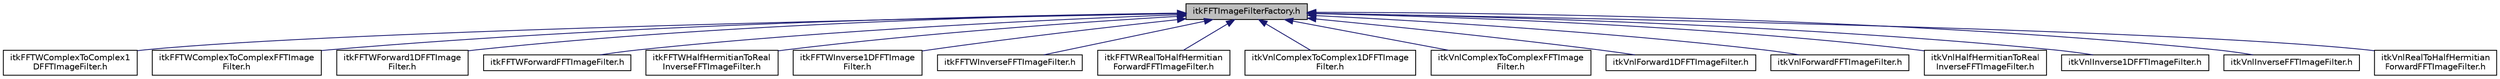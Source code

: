 digraph "itkFFTImageFilterFactory.h"
{
 // LATEX_PDF_SIZE
  edge [fontname="Helvetica",fontsize="10",labelfontname="Helvetica",labelfontsize="10"];
  node [fontname="Helvetica",fontsize="10",shape=record];
  Node1 [label="itkFFTImageFilterFactory.h",height=0.2,width=0.4,color="black", fillcolor="grey75", style="filled", fontcolor="black",tooltip=" "];
  Node1 -> Node2 [dir="back",color="midnightblue",fontsize="10",style="solid",fontname="Helvetica"];
  Node2 [label="itkFFTWComplexToComplex1\lDFFTImageFilter.h",height=0.2,width=0.4,color="black", fillcolor="white", style="filled",URL="$itkFFTWComplexToComplex1DFFTImageFilter_8h.html",tooltip=" "];
  Node1 -> Node3 [dir="back",color="midnightblue",fontsize="10",style="solid",fontname="Helvetica"];
  Node3 [label="itkFFTWComplexToComplexFFTImage\lFilter.h",height=0.2,width=0.4,color="black", fillcolor="white", style="filled",URL="$itkFFTWComplexToComplexFFTImageFilter_8h.html",tooltip=" "];
  Node1 -> Node4 [dir="back",color="midnightblue",fontsize="10",style="solid",fontname="Helvetica"];
  Node4 [label="itkFFTWForward1DFFTImage\lFilter.h",height=0.2,width=0.4,color="black", fillcolor="white", style="filled",URL="$itkFFTWForward1DFFTImageFilter_8h.html",tooltip=" "];
  Node1 -> Node5 [dir="back",color="midnightblue",fontsize="10",style="solid",fontname="Helvetica"];
  Node5 [label="itkFFTWForwardFFTImageFilter.h",height=0.2,width=0.4,color="black", fillcolor="white", style="filled",URL="$itkFFTWForwardFFTImageFilter_8h.html",tooltip=" "];
  Node1 -> Node6 [dir="back",color="midnightblue",fontsize="10",style="solid",fontname="Helvetica"];
  Node6 [label="itkFFTWHalfHermitianToReal\lInverseFFTImageFilter.h",height=0.2,width=0.4,color="black", fillcolor="white", style="filled",URL="$itkFFTWHalfHermitianToRealInverseFFTImageFilter_8h.html",tooltip=" "];
  Node1 -> Node7 [dir="back",color="midnightblue",fontsize="10",style="solid",fontname="Helvetica"];
  Node7 [label="itkFFTWInverse1DFFTImage\lFilter.h",height=0.2,width=0.4,color="black", fillcolor="white", style="filled",URL="$itkFFTWInverse1DFFTImageFilter_8h.html",tooltip=" "];
  Node1 -> Node8 [dir="back",color="midnightblue",fontsize="10",style="solid",fontname="Helvetica"];
  Node8 [label="itkFFTWInverseFFTImageFilter.h",height=0.2,width=0.4,color="black", fillcolor="white", style="filled",URL="$itkFFTWInverseFFTImageFilter_8h.html",tooltip=" "];
  Node1 -> Node9 [dir="back",color="midnightblue",fontsize="10",style="solid",fontname="Helvetica"];
  Node9 [label="itkFFTWRealToHalfHermitian\lForwardFFTImageFilter.h",height=0.2,width=0.4,color="black", fillcolor="white", style="filled",URL="$itkFFTWRealToHalfHermitianForwardFFTImageFilter_8h.html",tooltip=" "];
  Node1 -> Node10 [dir="back",color="midnightblue",fontsize="10",style="solid",fontname="Helvetica"];
  Node10 [label="itkVnlComplexToComplex1DFFTImage\lFilter.h",height=0.2,width=0.4,color="black", fillcolor="white", style="filled",URL="$itkVnlComplexToComplex1DFFTImageFilter_8h.html",tooltip=" "];
  Node1 -> Node11 [dir="back",color="midnightblue",fontsize="10",style="solid",fontname="Helvetica"];
  Node11 [label="itkVnlComplexToComplexFFTImage\lFilter.h",height=0.2,width=0.4,color="black", fillcolor="white", style="filled",URL="$itkVnlComplexToComplexFFTImageFilter_8h.html",tooltip=" "];
  Node1 -> Node12 [dir="back",color="midnightblue",fontsize="10",style="solid",fontname="Helvetica"];
  Node12 [label="itkVnlForward1DFFTImageFilter.h",height=0.2,width=0.4,color="black", fillcolor="white", style="filled",URL="$itkVnlForward1DFFTImageFilter_8h.html",tooltip=" "];
  Node1 -> Node13 [dir="back",color="midnightblue",fontsize="10",style="solid",fontname="Helvetica"];
  Node13 [label="itkVnlForwardFFTImageFilter.h",height=0.2,width=0.4,color="black", fillcolor="white", style="filled",URL="$itkVnlForwardFFTImageFilter_8h.html",tooltip=" "];
  Node1 -> Node14 [dir="back",color="midnightblue",fontsize="10",style="solid",fontname="Helvetica"];
  Node14 [label="itkVnlHalfHermitianToReal\lInverseFFTImageFilter.h",height=0.2,width=0.4,color="black", fillcolor="white", style="filled",URL="$itkVnlHalfHermitianToRealInverseFFTImageFilter_8h.html",tooltip=" "];
  Node1 -> Node15 [dir="back",color="midnightblue",fontsize="10",style="solid",fontname="Helvetica"];
  Node15 [label="itkVnlInverse1DFFTImageFilter.h",height=0.2,width=0.4,color="black", fillcolor="white", style="filled",URL="$itkVnlInverse1DFFTImageFilter_8h.html",tooltip=" "];
  Node1 -> Node16 [dir="back",color="midnightblue",fontsize="10",style="solid",fontname="Helvetica"];
  Node16 [label="itkVnlInverseFFTImageFilter.h",height=0.2,width=0.4,color="black", fillcolor="white", style="filled",URL="$itkVnlInverseFFTImageFilter_8h.html",tooltip=" "];
  Node1 -> Node17 [dir="back",color="midnightblue",fontsize="10",style="solid",fontname="Helvetica"];
  Node17 [label="itkVnlRealToHalfHermitian\lForwardFFTImageFilter.h",height=0.2,width=0.4,color="black", fillcolor="white", style="filled",URL="$itkVnlRealToHalfHermitianForwardFFTImageFilter_8h.html",tooltip=" "];
}
